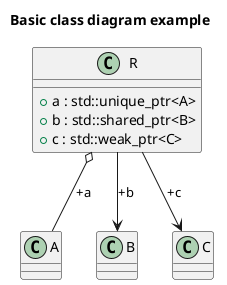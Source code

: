 @startuml
title Basic class diagram example
class "A" as C_0000987634239855407298
class C_0000987634239855407298 {
__
}
class "B" as C_0000594234458687375950
class C_0000594234458687375950 {
__
}
class "C" as C_0001142499429598587507
class C_0001142499429598587507 {
__
}
class "R" as C_0001020640076473016234
class C_0001020640076473016234 {
__
+a : std::unique_ptr<A>
+b : std::shared_ptr<B>
+c : std::weak_ptr<C>
}
C_0001020640076473016234 o-- C_0000987634239855407298 : +a
C_0001020640076473016234 --> C_0000594234458687375950 : +b
C_0001020640076473016234 --> C_0001142499429598587507 : +c

'Generated with clang-uml, version 0.5.1-14-g88f3151
'LLVM version Ubuntu clang version 14.0.0-1ubuntu1.1
@enduml
